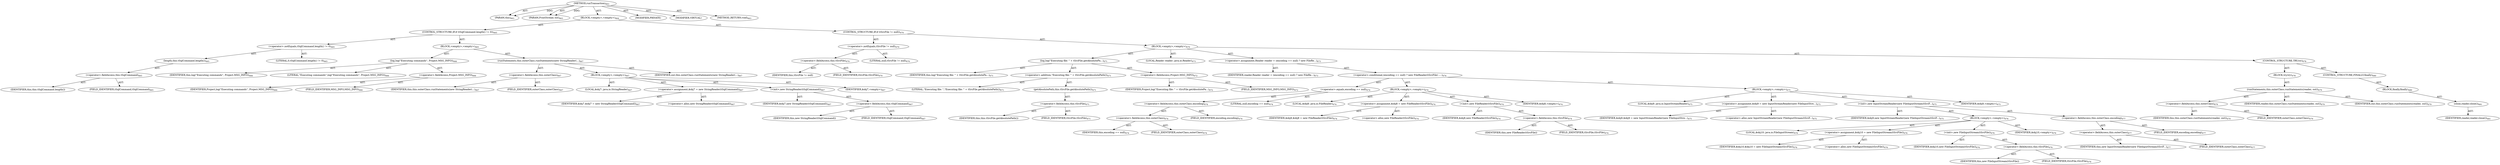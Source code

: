digraph "runTransaction" {  
"111669149721" [label = <(METHOD,runTransaction)<SUB>663</SUB>> ]
"115964117009" [label = <(PARAM,this)<SUB>663</SUB>> ]
"115964117039" [label = <(PARAM,PrintStream out)<SUB>663</SUB>> ]
"25769803868" [label = <(BLOCK,&lt;empty&gt;,&lt;empty&gt;)<SUB>664</SUB>> ]
"47244640319" [label = <(CONTROL_STRUCTURE,IF,if (tSqlCommand.length() != 0))<SUB>665</SUB>> ]
"30064771467" [label = <(&lt;operator&gt;.notEquals,tSqlCommand.length() != 0)<SUB>665</SUB>> ]
"30064771468" [label = <(length,this.tSqlCommand.length())<SUB>665</SUB>> ]
"30064771469" [label = <(&lt;operator&gt;.fieldAccess,this.tSqlCommand)<SUB>665</SUB>> ]
"68719477055" [label = <(IDENTIFIER,this,this.tSqlCommand.length())> ]
"55834574945" [label = <(FIELD_IDENTIFIER,tSqlCommand,tSqlCommand)<SUB>665</SUB>> ]
"90194313279" [label = <(LITERAL,0,tSqlCommand.length() != 0)<SUB>665</SUB>> ]
"25769803869" [label = <(BLOCK,&lt;empty&gt;,&lt;empty&gt;)<SUB>665</SUB>> ]
"30064771470" [label = <(log,log(&quot;Executing commands&quot;, Project.MSG_INFO))<SUB>666</SUB>> ]
"68719476775" [label = <(IDENTIFIER,this,log(&quot;Executing commands&quot;, Project.MSG_INFO))<SUB>666</SUB>> ]
"90194313280" [label = <(LITERAL,&quot;Executing commands&quot;,log(&quot;Executing commands&quot;, Project.MSG_INFO))<SUB>666</SUB>> ]
"30064771471" [label = <(&lt;operator&gt;.fieldAccess,Project.MSG_INFO)<SUB>666</SUB>> ]
"68719477056" [label = <(IDENTIFIER,Project,log(&quot;Executing commands&quot;, Project.MSG_INFO))<SUB>666</SUB>> ]
"55834574946" [label = <(FIELD_IDENTIFIER,MSG_INFO,MSG_INFO)<SUB>666</SUB>> ]
"30064771472" [label = <(runStatements,this.outerClass.runStatements(new StringReader(...)<SUB>667</SUB>> ]
"30064771473" [label = <(&lt;operator&gt;.fieldAccess,this.outerClass)<SUB>667</SUB>> ]
"68719476776" [label = <(IDENTIFIER,this,this.outerClass.runStatements(new StringReader(...)<SUB>667</SUB>> ]
"55834574947" [label = <(FIELD_IDENTIFIER,outerClass,outerClass)<SUB>667</SUB>> ]
"25769803870" [label = <(BLOCK,&lt;empty&gt;,&lt;empty&gt;)<SUB>667</SUB>> ]
"94489280551" [label = <(LOCAL,$obj7: java.io.StringReader)<SUB>667</SUB>> ]
"30064771474" [label = <(&lt;operator&gt;.assignment,$obj7 = new StringReader(tSqlCommand))<SUB>667</SUB>> ]
"68719477057" [label = <(IDENTIFIER,$obj7,$obj7 = new StringReader(tSqlCommand))<SUB>667</SUB>> ]
"30064771475" [label = <(&lt;operator&gt;.alloc,new StringReader(tSqlCommand))<SUB>667</SUB>> ]
"30064771476" [label = <(&lt;init&gt;,new StringReader(tSqlCommand))<SUB>667</SUB>> ]
"68719477058" [label = <(IDENTIFIER,$obj7,new StringReader(tSqlCommand))<SUB>667</SUB>> ]
"30064771477" [label = <(&lt;operator&gt;.fieldAccess,this.tSqlCommand)<SUB>667</SUB>> ]
"68719477059" [label = <(IDENTIFIER,this,new StringReader(tSqlCommand))> ]
"55834574948" [label = <(FIELD_IDENTIFIER,tSqlCommand,tSqlCommand)<SUB>667</SUB>> ]
"68719477060" [label = <(IDENTIFIER,$obj7,&lt;empty&gt;)<SUB>667</SUB>> ]
"68719477061" [label = <(IDENTIFIER,out,this.outerClass.runStatements(new StringReader(...)<SUB>667</SUB>> ]
"47244640320" [label = <(CONTROL_STRUCTURE,IF,if (tSrcFile != null))<SUB>670</SUB>> ]
"30064771478" [label = <(&lt;operator&gt;.notEquals,tSrcFile != null)<SUB>670</SUB>> ]
"30064771479" [label = <(&lt;operator&gt;.fieldAccess,this.tSrcFile)<SUB>670</SUB>> ]
"68719477062" [label = <(IDENTIFIER,this,tSrcFile != null)> ]
"55834574949" [label = <(FIELD_IDENTIFIER,tSrcFile,tSrcFile)<SUB>670</SUB>> ]
"90194313281" [label = <(LITERAL,null,tSrcFile != null)<SUB>670</SUB>> ]
"25769803871" [label = <(BLOCK,&lt;empty&gt;,&lt;empty&gt;)<SUB>670</SUB>> ]
"30064771480" [label = <(log,log(&quot;Executing file: &quot; + tSrcFile.getAbsolutePa...)<SUB>671</SUB>> ]
"68719476777" [label = <(IDENTIFIER,this,log(&quot;Executing file: &quot; + tSrcFile.getAbsolutePa...)<SUB>671</SUB>> ]
"30064771481" [label = <(&lt;operator&gt;.addition,&quot;Executing file: &quot; + tSrcFile.getAbsolutePath())<SUB>671</SUB>> ]
"90194313282" [label = <(LITERAL,&quot;Executing file: &quot;,&quot;Executing file: &quot; + tSrcFile.getAbsolutePath())<SUB>671</SUB>> ]
"30064771482" [label = <(getAbsolutePath,this.tSrcFile.getAbsolutePath())<SUB>671</SUB>> ]
"30064771483" [label = <(&lt;operator&gt;.fieldAccess,this.tSrcFile)<SUB>671</SUB>> ]
"68719477063" [label = <(IDENTIFIER,this,this.tSrcFile.getAbsolutePath())> ]
"55834574950" [label = <(FIELD_IDENTIFIER,tSrcFile,tSrcFile)<SUB>671</SUB>> ]
"30064771484" [label = <(&lt;operator&gt;.fieldAccess,Project.MSG_INFO)<SUB>672</SUB>> ]
"68719477064" [label = <(IDENTIFIER,Project,log(&quot;Executing file: &quot; + tSrcFile.getAbsolutePa...)<SUB>672</SUB>> ]
"55834574951" [label = <(FIELD_IDENTIFIER,MSG_INFO,MSG_INFO)<SUB>672</SUB>> ]
"94489280552" [label = <(LOCAL,Reader reader: java.io.Reader)<SUB>673</SUB>> ]
"30064771485" [label = <(&lt;operator&gt;.assignment,Reader reader = (encoding == null) ? new FileRe...)<SUB>673</SUB>> ]
"68719477065" [label = <(IDENTIFIER,reader,Reader reader = (encoding == null) ? new FileRe...)<SUB>673</SUB>> ]
"30064771486" [label = <(&lt;operator&gt;.conditional,(encoding == null) ? new FileReader(tSrcFile) :...)<SUB>674</SUB>> ]
"30064771487" [label = <(&lt;operator&gt;.equals,encoding == null)<SUB>674</SUB>> ]
"30064771488" [label = <(&lt;operator&gt;.fieldAccess,this.outerClass.encoding)<SUB>674</SUB>> ]
"30064771489" [label = <(&lt;operator&gt;.fieldAccess,this.outerClass)<SUB>674</SUB>> ]
"68719477066" [label = <(IDENTIFIER,this,encoding == null)<SUB>674</SUB>> ]
"55834574952" [label = <(FIELD_IDENTIFIER,outerClass,outerClass)<SUB>674</SUB>> ]
"55834574953" [label = <(FIELD_IDENTIFIER,encoding,encoding)<SUB>674</SUB>> ]
"90194313283" [label = <(LITERAL,null,encoding == null)<SUB>674</SUB>> ]
"25769803872" [label = <(BLOCK,&lt;empty&gt;,&lt;empty&gt;)<SUB>674</SUB>> ]
"94489280553" [label = <(LOCAL,$obj8: java.io.FileReader)<SUB>674</SUB>> ]
"30064771490" [label = <(&lt;operator&gt;.assignment,$obj8 = new FileReader(tSrcFile))<SUB>674</SUB>> ]
"68719477067" [label = <(IDENTIFIER,$obj8,$obj8 = new FileReader(tSrcFile))<SUB>674</SUB>> ]
"30064771491" [label = <(&lt;operator&gt;.alloc,new FileReader(tSrcFile))<SUB>674</SUB>> ]
"30064771492" [label = <(&lt;init&gt;,new FileReader(tSrcFile))<SUB>674</SUB>> ]
"68719477068" [label = <(IDENTIFIER,$obj8,new FileReader(tSrcFile))<SUB>674</SUB>> ]
"30064771493" [label = <(&lt;operator&gt;.fieldAccess,this.tSrcFile)<SUB>674</SUB>> ]
"68719477069" [label = <(IDENTIFIER,this,new FileReader(tSrcFile))> ]
"55834574954" [label = <(FIELD_IDENTIFIER,tSrcFile,tSrcFile)<SUB>674</SUB>> ]
"68719477070" [label = <(IDENTIFIER,$obj8,&lt;empty&gt;)<SUB>674</SUB>> ]
"25769803873" [label = <(BLOCK,&lt;empty&gt;,&lt;empty&gt;)<SUB>675</SUB>> ]
"94489280554" [label = <(LOCAL,$obj9: java.io.InputStreamReader)<SUB>675</SUB>> ]
"30064771494" [label = <(&lt;operator&gt;.assignment,$obj9 = new InputStreamReader(new FileInputStre...)<SUB>675</SUB>> ]
"68719477071" [label = <(IDENTIFIER,$obj9,$obj9 = new InputStreamReader(new FileInputStre...)<SUB>675</SUB>> ]
"30064771495" [label = <(&lt;operator&gt;.alloc,new InputStreamReader(new FileInputStream(tSrcF...)<SUB>675</SUB>> ]
"30064771496" [label = <(&lt;init&gt;,new InputStreamReader(new FileInputStream(tSrcF...)<SUB>675</SUB>> ]
"68719477072" [label = <(IDENTIFIER,$obj9,new InputStreamReader(new FileInputStream(tSrcF...)<SUB>675</SUB>> ]
"25769803874" [label = <(BLOCK,&lt;empty&gt;,&lt;empty&gt;)<SUB>676</SUB>> ]
"94489280555" [label = <(LOCAL,$obj10: java.io.FileInputStream)<SUB>676</SUB>> ]
"30064771497" [label = <(&lt;operator&gt;.assignment,$obj10 = new FileInputStream(tSrcFile))<SUB>676</SUB>> ]
"68719477073" [label = <(IDENTIFIER,$obj10,$obj10 = new FileInputStream(tSrcFile))<SUB>676</SUB>> ]
"30064771498" [label = <(&lt;operator&gt;.alloc,new FileInputStream(tSrcFile))<SUB>676</SUB>> ]
"30064771499" [label = <(&lt;init&gt;,new FileInputStream(tSrcFile))<SUB>676</SUB>> ]
"68719477074" [label = <(IDENTIFIER,$obj10,new FileInputStream(tSrcFile))<SUB>676</SUB>> ]
"30064771500" [label = <(&lt;operator&gt;.fieldAccess,this.tSrcFile)<SUB>676</SUB>> ]
"68719477075" [label = <(IDENTIFIER,this,new FileInputStream(tSrcFile))> ]
"55834574955" [label = <(FIELD_IDENTIFIER,tSrcFile,tSrcFile)<SUB>676</SUB>> ]
"68719477076" [label = <(IDENTIFIER,$obj10,&lt;empty&gt;)<SUB>676</SUB>> ]
"30064771501" [label = <(&lt;operator&gt;.fieldAccess,this.outerClass.encoding)<SUB>677</SUB>> ]
"30064771502" [label = <(&lt;operator&gt;.fieldAccess,this.outerClass)<SUB>677</SUB>> ]
"68719477077" [label = <(IDENTIFIER,this,new InputStreamReader(new FileInputStream(tSrcF...)<SUB>677</SUB>> ]
"55834574956" [label = <(FIELD_IDENTIFIER,outerClass,outerClass)<SUB>677</SUB>> ]
"55834574957" [label = <(FIELD_IDENTIFIER,encoding,encoding)<SUB>677</SUB>> ]
"68719477078" [label = <(IDENTIFIER,$obj9,&lt;empty&gt;)<SUB>675</SUB>> ]
"47244640321" [label = <(CONTROL_STRUCTURE,TRY,try)<SUB>678</SUB>> ]
"25769803875" [label = <(BLOCK,try,try)<SUB>678</SUB>> ]
"30064771503" [label = <(runStatements,this.outerClass.runStatements(reader, out))<SUB>679</SUB>> ]
"30064771504" [label = <(&lt;operator&gt;.fieldAccess,this.outerClass)<SUB>679</SUB>> ]
"68719476778" [label = <(IDENTIFIER,this,this.outerClass.runStatements(reader, out))<SUB>679</SUB>> ]
"55834574958" [label = <(FIELD_IDENTIFIER,outerClass,outerClass)<SUB>679</SUB>> ]
"68719477079" [label = <(IDENTIFIER,reader,this.outerClass.runStatements(reader, out))<SUB>679</SUB>> ]
"68719477080" [label = <(IDENTIFIER,out,this.outerClass.runStatements(reader, out))<SUB>679</SUB>> ]
"47244640322" [label = <(CONTROL_STRUCTURE,FINALLY,finally)<SUB>680</SUB>> ]
"25769803876" [label = <(BLOCK,finally,finally)<SUB>680</SUB>> ]
"30064771505" [label = <(close,reader.close())<SUB>681</SUB>> ]
"68719477081" [label = <(IDENTIFIER,reader,reader.close())<SUB>681</SUB>> ]
"133143986251" [label = <(MODIFIER,PRIVATE)> ]
"133143986252" [label = <(MODIFIER,VIRTUAL)> ]
"128849018905" [label = <(METHOD_RETURN,void)<SUB>663</SUB>> ]
  "111669149721" -> "115964117009"  [ label = "AST: "] 
  "111669149721" -> "115964117039"  [ label = "AST: "] 
  "111669149721" -> "25769803868"  [ label = "AST: "] 
  "111669149721" -> "133143986251"  [ label = "AST: "] 
  "111669149721" -> "133143986252"  [ label = "AST: "] 
  "111669149721" -> "128849018905"  [ label = "AST: "] 
  "25769803868" -> "47244640319"  [ label = "AST: "] 
  "25769803868" -> "47244640320"  [ label = "AST: "] 
  "47244640319" -> "30064771467"  [ label = "AST: "] 
  "47244640319" -> "25769803869"  [ label = "AST: "] 
  "30064771467" -> "30064771468"  [ label = "AST: "] 
  "30064771467" -> "90194313279"  [ label = "AST: "] 
  "30064771468" -> "30064771469"  [ label = "AST: "] 
  "30064771469" -> "68719477055"  [ label = "AST: "] 
  "30064771469" -> "55834574945"  [ label = "AST: "] 
  "25769803869" -> "30064771470"  [ label = "AST: "] 
  "25769803869" -> "30064771472"  [ label = "AST: "] 
  "30064771470" -> "68719476775"  [ label = "AST: "] 
  "30064771470" -> "90194313280"  [ label = "AST: "] 
  "30064771470" -> "30064771471"  [ label = "AST: "] 
  "30064771471" -> "68719477056"  [ label = "AST: "] 
  "30064771471" -> "55834574946"  [ label = "AST: "] 
  "30064771472" -> "30064771473"  [ label = "AST: "] 
  "30064771472" -> "25769803870"  [ label = "AST: "] 
  "30064771472" -> "68719477061"  [ label = "AST: "] 
  "30064771473" -> "68719476776"  [ label = "AST: "] 
  "30064771473" -> "55834574947"  [ label = "AST: "] 
  "25769803870" -> "94489280551"  [ label = "AST: "] 
  "25769803870" -> "30064771474"  [ label = "AST: "] 
  "25769803870" -> "30064771476"  [ label = "AST: "] 
  "25769803870" -> "68719477060"  [ label = "AST: "] 
  "30064771474" -> "68719477057"  [ label = "AST: "] 
  "30064771474" -> "30064771475"  [ label = "AST: "] 
  "30064771476" -> "68719477058"  [ label = "AST: "] 
  "30064771476" -> "30064771477"  [ label = "AST: "] 
  "30064771477" -> "68719477059"  [ label = "AST: "] 
  "30064771477" -> "55834574948"  [ label = "AST: "] 
  "47244640320" -> "30064771478"  [ label = "AST: "] 
  "47244640320" -> "25769803871"  [ label = "AST: "] 
  "30064771478" -> "30064771479"  [ label = "AST: "] 
  "30064771478" -> "90194313281"  [ label = "AST: "] 
  "30064771479" -> "68719477062"  [ label = "AST: "] 
  "30064771479" -> "55834574949"  [ label = "AST: "] 
  "25769803871" -> "30064771480"  [ label = "AST: "] 
  "25769803871" -> "94489280552"  [ label = "AST: "] 
  "25769803871" -> "30064771485"  [ label = "AST: "] 
  "25769803871" -> "47244640321"  [ label = "AST: "] 
  "30064771480" -> "68719476777"  [ label = "AST: "] 
  "30064771480" -> "30064771481"  [ label = "AST: "] 
  "30064771480" -> "30064771484"  [ label = "AST: "] 
  "30064771481" -> "90194313282"  [ label = "AST: "] 
  "30064771481" -> "30064771482"  [ label = "AST: "] 
  "30064771482" -> "30064771483"  [ label = "AST: "] 
  "30064771483" -> "68719477063"  [ label = "AST: "] 
  "30064771483" -> "55834574950"  [ label = "AST: "] 
  "30064771484" -> "68719477064"  [ label = "AST: "] 
  "30064771484" -> "55834574951"  [ label = "AST: "] 
  "30064771485" -> "68719477065"  [ label = "AST: "] 
  "30064771485" -> "30064771486"  [ label = "AST: "] 
  "30064771486" -> "30064771487"  [ label = "AST: "] 
  "30064771486" -> "25769803872"  [ label = "AST: "] 
  "30064771486" -> "25769803873"  [ label = "AST: "] 
  "30064771487" -> "30064771488"  [ label = "AST: "] 
  "30064771487" -> "90194313283"  [ label = "AST: "] 
  "30064771488" -> "30064771489"  [ label = "AST: "] 
  "30064771488" -> "55834574953"  [ label = "AST: "] 
  "30064771489" -> "68719477066"  [ label = "AST: "] 
  "30064771489" -> "55834574952"  [ label = "AST: "] 
  "25769803872" -> "94489280553"  [ label = "AST: "] 
  "25769803872" -> "30064771490"  [ label = "AST: "] 
  "25769803872" -> "30064771492"  [ label = "AST: "] 
  "25769803872" -> "68719477070"  [ label = "AST: "] 
  "30064771490" -> "68719477067"  [ label = "AST: "] 
  "30064771490" -> "30064771491"  [ label = "AST: "] 
  "30064771492" -> "68719477068"  [ label = "AST: "] 
  "30064771492" -> "30064771493"  [ label = "AST: "] 
  "30064771493" -> "68719477069"  [ label = "AST: "] 
  "30064771493" -> "55834574954"  [ label = "AST: "] 
  "25769803873" -> "94489280554"  [ label = "AST: "] 
  "25769803873" -> "30064771494"  [ label = "AST: "] 
  "25769803873" -> "30064771496"  [ label = "AST: "] 
  "25769803873" -> "68719477078"  [ label = "AST: "] 
  "30064771494" -> "68719477071"  [ label = "AST: "] 
  "30064771494" -> "30064771495"  [ label = "AST: "] 
  "30064771496" -> "68719477072"  [ label = "AST: "] 
  "30064771496" -> "25769803874"  [ label = "AST: "] 
  "30064771496" -> "30064771501"  [ label = "AST: "] 
  "25769803874" -> "94489280555"  [ label = "AST: "] 
  "25769803874" -> "30064771497"  [ label = "AST: "] 
  "25769803874" -> "30064771499"  [ label = "AST: "] 
  "25769803874" -> "68719477076"  [ label = "AST: "] 
  "30064771497" -> "68719477073"  [ label = "AST: "] 
  "30064771497" -> "30064771498"  [ label = "AST: "] 
  "30064771499" -> "68719477074"  [ label = "AST: "] 
  "30064771499" -> "30064771500"  [ label = "AST: "] 
  "30064771500" -> "68719477075"  [ label = "AST: "] 
  "30064771500" -> "55834574955"  [ label = "AST: "] 
  "30064771501" -> "30064771502"  [ label = "AST: "] 
  "30064771501" -> "55834574957"  [ label = "AST: "] 
  "30064771502" -> "68719477077"  [ label = "AST: "] 
  "30064771502" -> "55834574956"  [ label = "AST: "] 
  "47244640321" -> "25769803875"  [ label = "AST: "] 
  "47244640321" -> "47244640322"  [ label = "AST: "] 
  "25769803875" -> "30064771503"  [ label = "AST: "] 
  "30064771503" -> "30064771504"  [ label = "AST: "] 
  "30064771503" -> "68719477079"  [ label = "AST: "] 
  "30064771503" -> "68719477080"  [ label = "AST: "] 
  "30064771504" -> "68719476778"  [ label = "AST: "] 
  "30064771504" -> "55834574958"  [ label = "AST: "] 
  "47244640322" -> "25769803876"  [ label = "AST: "] 
  "25769803876" -> "30064771505"  [ label = "AST: "] 
  "30064771505" -> "68719477081"  [ label = "AST: "] 
  "111669149721" -> "115964117009"  [ label = "DDG: "] 
  "111669149721" -> "115964117039"  [ label = "DDG: "] 
}
